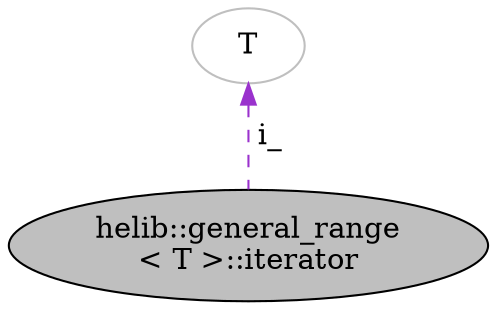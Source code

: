 digraph "helib::general_range&lt; T &gt;::iterator"
{
  N1 [label="helib::general_range\l\< T \>::iterator",color="black", fillcolor="grey75", style="filled", fontcolor="black"];
  N2 -> N1 [dir="back",color="darkorchid3",style="dashed",label=" i_" ];
  N2 [label="T",color="grey75", fillcolor="white", style="filled"];
}

